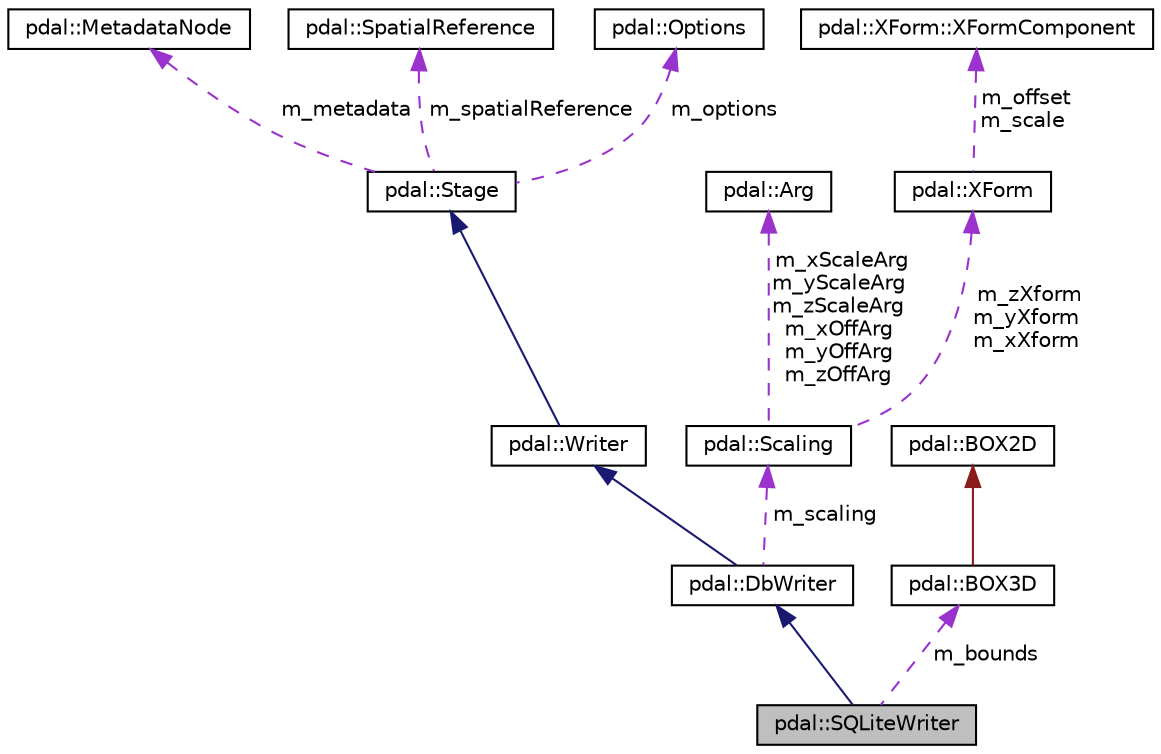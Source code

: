 digraph "pdal::SQLiteWriter"
{
  edge [fontname="Helvetica",fontsize="10",labelfontname="Helvetica",labelfontsize="10"];
  node [fontname="Helvetica",fontsize="10",shape=record];
  Node1 [label="pdal::SQLiteWriter",height=0.2,width=0.4,color="black", fillcolor="grey75", style="filled", fontcolor="black"];
  Node2 -> Node1 [dir="back",color="midnightblue",fontsize="10",style="solid",fontname="Helvetica"];
  Node2 [label="pdal::DbWriter",height=0.2,width=0.4,color="black", fillcolor="white", style="filled",URL="$classpdal_1_1DbWriter.html"];
  Node3 -> Node2 [dir="back",color="midnightblue",fontsize="10",style="solid",fontname="Helvetica"];
  Node3 [label="pdal::Writer",height=0.2,width=0.4,color="black", fillcolor="white", style="filled",URL="$classpdal_1_1Writer.html"];
  Node4 -> Node3 [dir="back",color="midnightblue",fontsize="10",style="solid",fontname="Helvetica"];
  Node4 [label="pdal::Stage",height=0.2,width=0.4,color="black", fillcolor="white", style="filled",URL="$classpdal_1_1Stage.html"];
  Node5 -> Node4 [dir="back",color="darkorchid3",fontsize="10",style="dashed",label=" m_metadata" ,fontname="Helvetica"];
  Node5 [label="pdal::MetadataNode",height=0.2,width=0.4,color="black", fillcolor="white", style="filled",URL="$classpdal_1_1MetadataNode.html"];
  Node6 -> Node4 [dir="back",color="darkorchid3",fontsize="10",style="dashed",label=" m_spatialReference" ,fontname="Helvetica"];
  Node6 [label="pdal::SpatialReference",height=0.2,width=0.4,color="black", fillcolor="white", style="filled",URL="$classpdal_1_1SpatialReference.html"];
  Node7 -> Node4 [dir="back",color="darkorchid3",fontsize="10",style="dashed",label=" m_options" ,fontname="Helvetica"];
  Node7 [label="pdal::Options",height=0.2,width=0.4,color="black", fillcolor="white", style="filled",URL="$classpdal_1_1Options.html"];
  Node8 -> Node2 [dir="back",color="darkorchid3",fontsize="10",style="dashed",label=" m_scaling" ,fontname="Helvetica"];
  Node8 [label="pdal::Scaling",height=0.2,width=0.4,color="black", fillcolor="white", style="filled",URL="$classpdal_1_1Scaling.html"];
  Node9 -> Node8 [dir="back",color="darkorchid3",fontsize="10",style="dashed",label=" m_xScaleArg\nm_yScaleArg\nm_zScaleArg\nm_xOffArg\nm_yOffArg\nm_zOffArg" ,fontname="Helvetica"];
  Node9 [label="pdal::Arg",height=0.2,width=0.4,color="black", fillcolor="white", style="filled",URL="$classpdal_1_1Arg.html"];
  Node10 -> Node8 [dir="back",color="darkorchid3",fontsize="10",style="dashed",label=" m_zXform\nm_yXform\nm_xXform" ,fontname="Helvetica"];
  Node10 [label="pdal::XForm",height=0.2,width=0.4,color="black", fillcolor="white", style="filled",URL="$structpdal_1_1XForm.html"];
  Node11 -> Node10 [dir="back",color="darkorchid3",fontsize="10",style="dashed",label=" m_offset\nm_scale" ,fontname="Helvetica"];
  Node11 [label="pdal::XForm::XFormComponent",height=0.2,width=0.4,color="black", fillcolor="white", style="filled",URL="$structpdal_1_1XForm_1_1XFormComponent.html"];
  Node12 -> Node1 [dir="back",color="darkorchid3",fontsize="10",style="dashed",label=" m_bounds" ,fontname="Helvetica"];
  Node12 [label="pdal::BOX3D",height=0.2,width=0.4,color="black", fillcolor="white", style="filled",URL="$classpdal_1_1BOX3D.html"];
  Node13 -> Node12 [dir="back",color="firebrick4",fontsize="10",style="solid",fontname="Helvetica"];
  Node13 [label="pdal::BOX2D",height=0.2,width=0.4,color="black", fillcolor="white", style="filled",URL="$classpdal_1_1BOX2D.html"];
}
